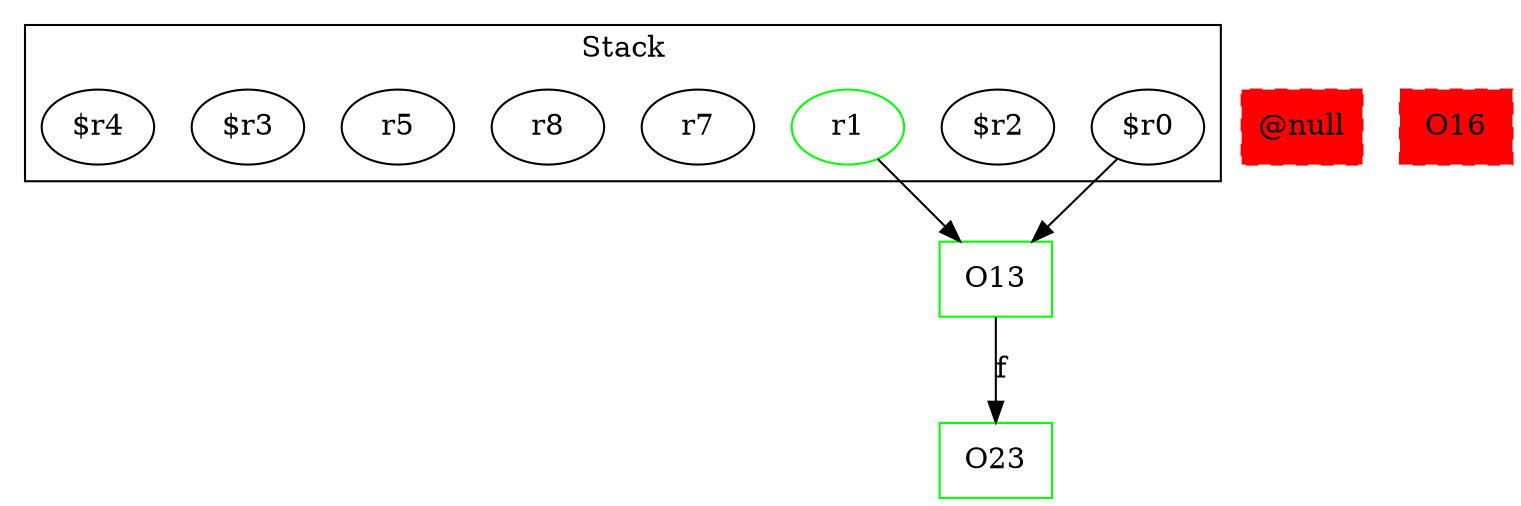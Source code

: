 digraph sample {
  rankDir="LR";
  subgraph cluster_0 {
    label="Stack"
    "r1"; "$r2"; "$r0"; "r7"; "r8"; "r5"; "$r3"; "$r4"; 
  }
  "r1" -> { O13 };
  "$r2" -> { };
  "$r0" -> { O13 };
  "r7" -> { };
  "r8" -> { };
  "r5" -> { };
  "$r3" -> { };
  "$r4" -> { };
  O13[shape=box];
  O23[shape=box];
  O13 -> O23[label="f", weight="0.2"]
  "r1"[color="green"];
  O13[color="green"];
  O23[color="green"];
  "@null"[color="red", shape=box, style="filled,dashed"];
  O16[color="red", shape=box, style="filled,dashed"];
}
